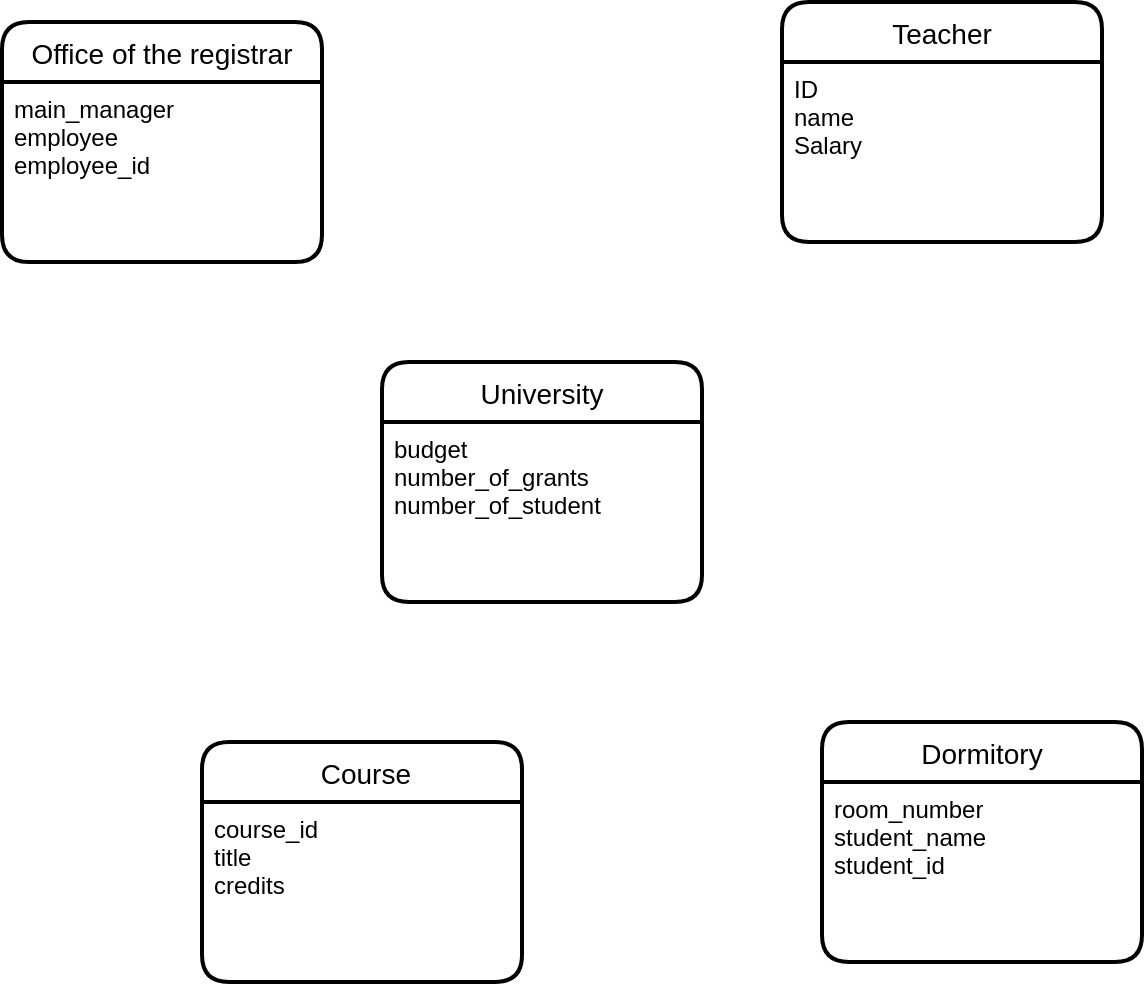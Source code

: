 <mxfile version="15.5.0" type="github">
  <diagram id="dcv7hLwRroEL3I3RVGKS" name="Page-1">
    <mxGraphModel dx="752" dy="794" grid="1" gridSize="10" guides="1" tooltips="1" connect="1" arrows="1" fold="1" page="1" pageScale="1" pageWidth="827" pageHeight="1169" math="0" shadow="0">
      <root>
        <mxCell id="0" />
        <mxCell id="1" parent="0" />
        <mxCell id="WK9u73Rf976aVCkhY1xI-1" value="University" style="swimlane;childLayout=stackLayout;horizontal=1;startSize=30;horizontalStack=0;rounded=1;fontSize=14;fontStyle=0;strokeWidth=2;resizeParent=0;resizeLast=1;shadow=0;dashed=0;align=center;" vertex="1" parent="1">
          <mxGeometry x="260" y="440" width="160" height="120" as="geometry" />
        </mxCell>
        <mxCell id="WK9u73Rf976aVCkhY1xI-2" value="budget&#xa;number_of_grants&#xa;number_of_student" style="align=left;strokeColor=none;fillColor=none;spacingLeft=4;fontSize=12;verticalAlign=top;resizable=0;rotatable=0;part=1;" vertex="1" parent="WK9u73Rf976aVCkhY1xI-1">
          <mxGeometry y="30" width="160" height="90" as="geometry" />
        </mxCell>
        <mxCell id="WK9u73Rf976aVCkhY1xI-3" value="Dormitory" style="swimlane;childLayout=stackLayout;horizontal=1;startSize=30;horizontalStack=0;rounded=1;fontSize=14;fontStyle=0;strokeWidth=2;resizeParent=0;resizeLast=1;shadow=0;dashed=0;align=center;" vertex="1" parent="1">
          <mxGeometry x="480" y="620" width="160" height="120" as="geometry" />
        </mxCell>
        <mxCell id="WK9u73Rf976aVCkhY1xI-4" value="room_number &#xa;student_name &#xa;student_id " style="align=left;strokeColor=none;fillColor=none;spacingLeft=4;fontSize=12;verticalAlign=top;resizable=0;rotatable=0;part=1;" vertex="1" parent="WK9u73Rf976aVCkhY1xI-3">
          <mxGeometry y="30" width="160" height="90" as="geometry" />
        </mxCell>
        <mxCell id="WK9u73Rf976aVCkhY1xI-5" value="Office of the registrar" style="swimlane;childLayout=stackLayout;horizontal=1;startSize=30;horizontalStack=0;rounded=1;fontSize=14;fontStyle=0;strokeWidth=2;resizeParent=0;resizeLast=1;shadow=0;dashed=0;align=center;" vertex="1" parent="1">
          <mxGeometry x="70" y="270" width="160" height="120" as="geometry" />
        </mxCell>
        <mxCell id="WK9u73Rf976aVCkhY1xI-6" value="main_manager&#xa;employee&#xa;employee_id" style="align=left;strokeColor=none;fillColor=none;spacingLeft=4;fontSize=12;verticalAlign=top;resizable=0;rotatable=0;part=1;" vertex="1" parent="WK9u73Rf976aVCkhY1xI-5">
          <mxGeometry y="30" width="160" height="90" as="geometry" />
        </mxCell>
        <mxCell id="WK9u73Rf976aVCkhY1xI-7" value="Teacher" style="swimlane;childLayout=stackLayout;horizontal=1;startSize=30;horizontalStack=0;rounded=1;fontSize=14;fontStyle=0;strokeWidth=2;resizeParent=0;resizeLast=1;shadow=0;dashed=0;align=center;" vertex="1" parent="1">
          <mxGeometry x="460" y="260" width="160" height="120" as="geometry" />
        </mxCell>
        <mxCell id="WK9u73Rf976aVCkhY1xI-8" value="ID&#xa;name &#xa;Salary " style="align=left;strokeColor=none;fillColor=none;spacingLeft=4;fontSize=12;verticalAlign=top;resizable=0;rotatable=0;part=1;" vertex="1" parent="WK9u73Rf976aVCkhY1xI-7">
          <mxGeometry y="30" width="160" height="90" as="geometry" />
        </mxCell>
        <mxCell id="WK9u73Rf976aVCkhY1xI-9" value=" Course" style="swimlane;childLayout=stackLayout;horizontal=1;startSize=30;horizontalStack=0;rounded=1;fontSize=14;fontStyle=0;strokeWidth=2;resizeParent=0;resizeLast=1;shadow=0;dashed=0;align=center;" vertex="1" parent="1">
          <mxGeometry x="170" y="630" width="160" height="120" as="geometry" />
        </mxCell>
        <mxCell id="WK9u73Rf976aVCkhY1xI-10" value="course_id&#xa;title&#xa;credits " style="align=left;strokeColor=none;fillColor=none;spacingLeft=4;fontSize=12;verticalAlign=top;resizable=0;rotatable=0;part=1;" vertex="1" parent="WK9u73Rf976aVCkhY1xI-9">
          <mxGeometry y="30" width="160" height="90" as="geometry" />
        </mxCell>
      </root>
    </mxGraphModel>
  </diagram>
</mxfile>
